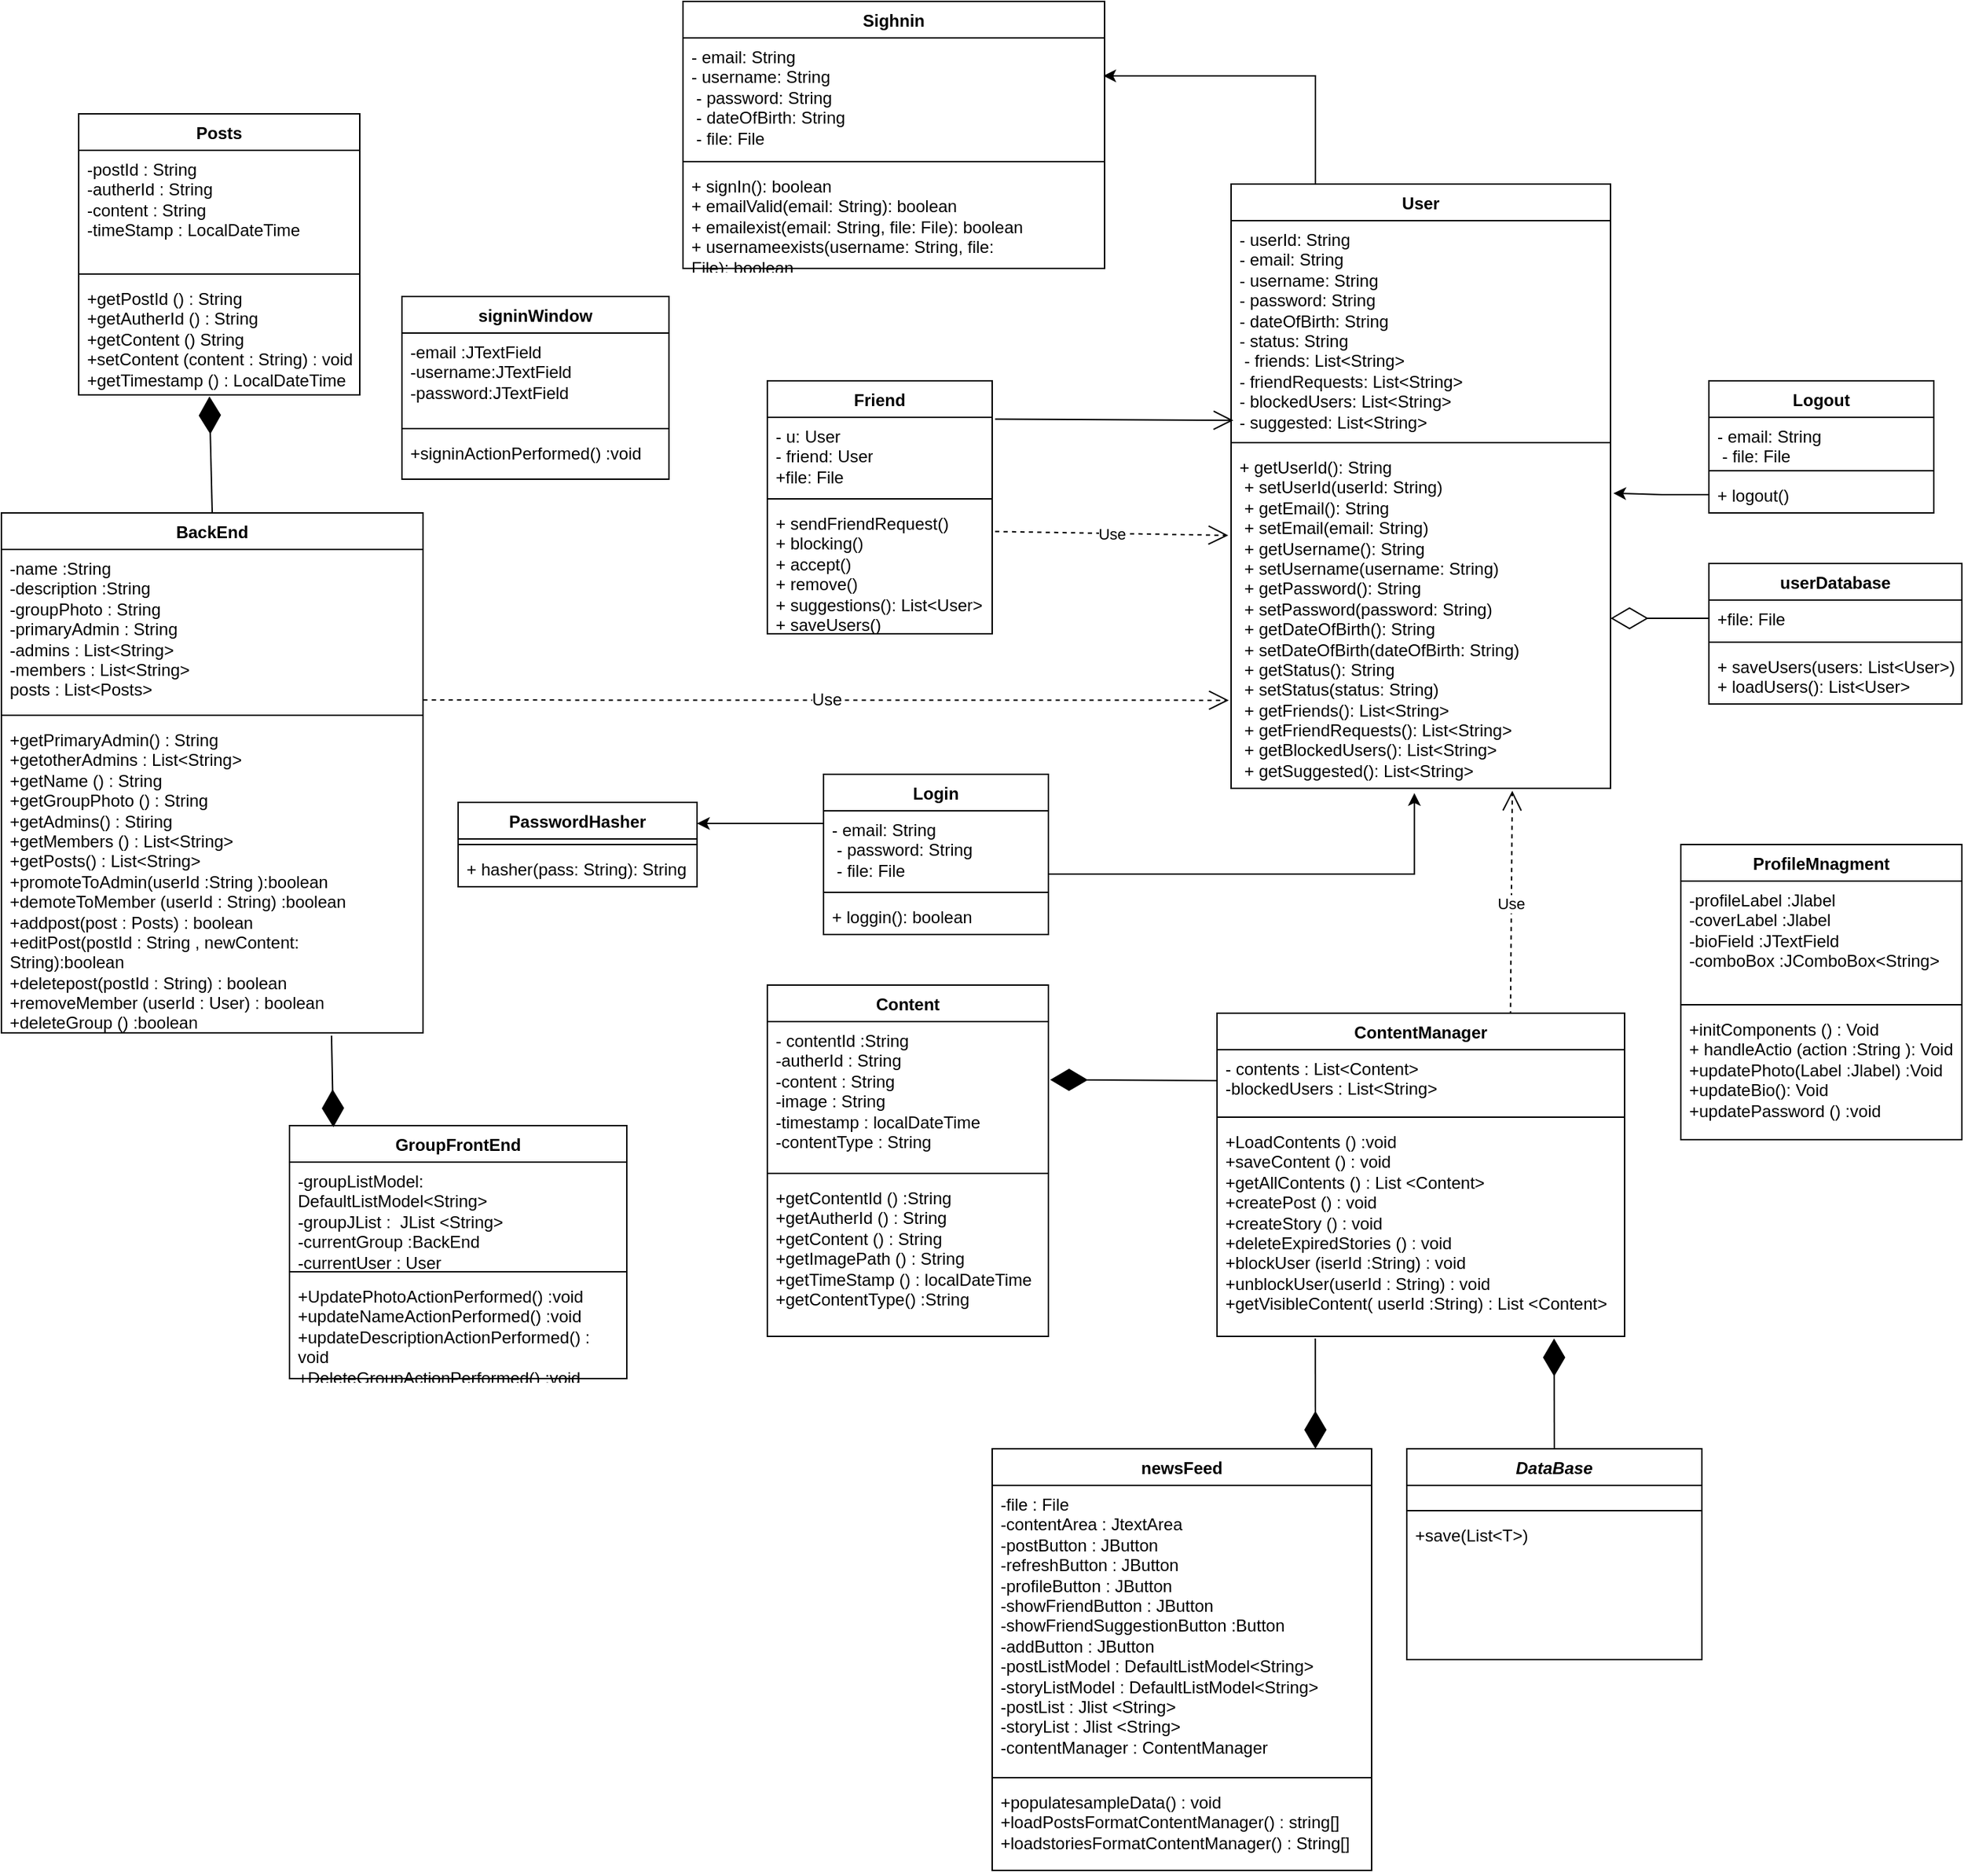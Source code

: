 <mxfile version="25.0.3">
  <diagram name="Page-1" id="OvvJT-6W2Nh3rVr6hf-L">
    <mxGraphModel dx="1554" dy="1821" grid="1" gridSize="10" guides="1" tooltips="1" connect="1" arrows="1" fold="1" page="1" pageScale="1" pageWidth="850" pageHeight="1100" math="0" shadow="0">
      <root>
        <mxCell id="0" />
        <mxCell id="1" parent="0" />
        <mxCell id="UHIjol0wDiYLH9RskCav-1" value="User" style="swimlane;fontStyle=1;align=center;verticalAlign=top;childLayout=stackLayout;horizontal=1;startSize=26;horizontalStack=0;resizeParent=1;resizeParentMax=0;resizeLast=0;collapsible=1;marginBottom=0;whiteSpace=wrap;html=1;" parent="1" vertex="1">
          <mxGeometry x="300" y="-10" width="270" height="430" as="geometry" />
        </mxCell>
        <mxCell id="UHIjol0wDiYLH9RskCav-2" value="&lt;span class=&quot;hljs-operator&quot;&gt;-&lt;/span&gt; &lt;span class=&quot;hljs-variable&quot;&gt;userId&lt;/span&gt;&lt;span class=&quot;hljs-operator&quot;&gt;:&lt;/span&gt; &lt;span class=&quot;hljs-built_in&quot;&gt;String&lt;/span&gt;&lt;br&gt;&lt;span class=&quot;hljs-operator&quot;&gt;-&lt;/span&gt; &lt;span class=&quot;hljs-variable&quot;&gt;email&lt;/span&gt;&lt;span class=&quot;hljs-operator&quot;&gt;:&lt;/span&gt; &lt;span class=&quot;hljs-built_in&quot;&gt;String&lt;/span&gt;&lt;br&gt;&lt;span class=&quot;hljs-operator&quot;&gt;-&lt;/span&gt; &lt;span class=&quot;hljs-variable&quot;&gt;username&lt;/span&gt;&lt;span class=&quot;hljs-operator&quot;&gt;:&lt;/span&gt; &lt;span class=&quot;hljs-built_in&quot;&gt;String&lt;/span&gt;&lt;br&gt;&lt;span class=&quot;hljs-operator&quot;&gt;-&lt;/span&gt; &lt;span class=&quot;hljs-variable&quot;&gt;password&lt;/span&gt;&lt;span class=&quot;hljs-operator&quot;&gt;:&lt;/span&gt; &lt;span class=&quot;hljs-built_in&quot;&gt;String&lt;/span&gt;&lt;br&gt;&lt;span class=&quot;hljs-operator&quot;&gt;-&lt;/span&gt; &lt;span class=&quot;hljs-variable&quot;&gt;dateOfBirth&lt;/span&gt;&lt;span class=&quot;hljs-operator&quot;&gt;:&lt;/span&gt; &lt;span class=&quot;hljs-built_in&quot;&gt;String&lt;/span&gt;&lt;br&gt;&lt;span class=&quot;hljs-operator&quot;&gt;-&lt;/span&gt; &lt;span class=&quot;hljs-variable&quot;&gt;status&lt;/span&gt;&lt;span class=&quot;hljs-operator&quot;&gt;:&lt;/span&gt; &lt;span class=&quot;hljs-built_in&quot;&gt;String&lt;/span&gt;&amp;nbsp;&lt;div&gt;&amp;nbsp;&lt;span class=&quot;hljs-operator&quot;&gt;-&lt;/span&gt; &lt;span class=&quot;hljs-variable&quot;&gt;friends&lt;/span&gt;&lt;span class=&quot;hljs-operator&quot;&gt;:&lt;/span&gt; &lt;span class=&quot;hljs-built_in&quot;&gt;List&lt;/span&gt;&lt;span class=&quot;hljs-operator&quot;&gt;&amp;lt;&lt;/span&gt;&lt;span class=&quot;hljs-built_in&quot;&gt;String&lt;/span&gt;&lt;span class=&quot;hljs-operator&quot;&gt;&amp;gt;&lt;/span&gt;&amp;nbsp;&lt;br&gt;&lt;span class=&quot;hljs-operator&quot;&gt;-&lt;/span&gt; &lt;span class=&quot;hljs-variable&quot;&gt;friendRequests&lt;/span&gt;&lt;span class=&quot;hljs-operator&quot;&gt;:&lt;/span&gt; &lt;span class=&quot;hljs-built_in&quot;&gt;List&lt;/span&gt;&lt;span class=&quot;hljs-operator&quot;&gt;&amp;lt;&lt;/span&gt;&lt;span class=&quot;hljs-built_in&quot;&gt;String&lt;/span&gt;&lt;span class=&quot;hljs-operator&quot;&gt;&amp;gt;&lt;/span&gt;&amp;nbsp;&lt;br&gt;&lt;span class=&quot;hljs-operator&quot;&gt;-&lt;/span&gt; &lt;span class=&quot;hljs-variable&quot;&gt;blockedUsers&lt;/span&gt;&lt;span class=&quot;hljs-operator&quot;&gt;:&lt;/span&gt; &lt;span class=&quot;hljs-built_in&quot;&gt;List&lt;/span&gt;&lt;span class=&quot;hljs-operator&quot;&gt;&amp;lt;&lt;/span&gt;&lt;span class=&quot;hljs-built_in&quot;&gt;String&lt;/span&gt;&lt;span class=&quot;hljs-operator&quot;&gt;&amp;gt;&lt;/span&gt;&amp;nbsp;&lt;br&gt;&lt;span class=&quot;hljs-operator&quot;&gt;-&lt;/span&gt; &lt;span class=&quot;hljs-variable&quot;&gt;suggested&lt;/span&gt;&lt;span class=&quot;hljs-operator&quot;&gt;:&lt;/span&gt; &lt;span class=&quot;hljs-built_in&quot;&gt;List&lt;/span&gt;&lt;span class=&quot;hljs-operator&quot;&gt;&amp;lt;&lt;/span&gt;&lt;span class=&quot;hljs-built_in&quot;&gt;String&lt;/span&gt;&lt;span class=&quot;hljs-operator&quot;&gt;&amp;gt;&lt;/span&gt;&amp;nbsp;&lt;/div&gt;" style="text;strokeColor=none;fillColor=none;align=left;verticalAlign=top;spacingLeft=4;spacingRight=4;overflow=hidden;rotatable=0;points=[[0,0.5],[1,0.5]];portConstraint=eastwest;whiteSpace=wrap;html=1;" parent="UHIjol0wDiYLH9RskCav-1" vertex="1">
          <mxGeometry y="26" width="270" height="154" as="geometry" />
        </mxCell>
        <mxCell id="UHIjol0wDiYLH9RskCav-3" value="" style="line;strokeWidth=1;fillColor=none;align=left;verticalAlign=middle;spacingTop=-1;spacingLeft=3;spacingRight=3;rotatable=0;labelPosition=right;points=[];portConstraint=eastwest;strokeColor=inherit;" parent="UHIjol0wDiYLH9RskCav-1" vertex="1">
          <mxGeometry y="180" width="270" height="8" as="geometry" />
        </mxCell>
        <mxCell id="UHIjol0wDiYLH9RskCav-4" value="&lt;span class=&quot;hljs-operator&quot;&gt;+&lt;/span&gt; &lt;span class=&quot;hljs-variable&quot;&gt;getUserId&lt;/span&gt;&lt;span class=&quot;hljs-punctuation&quot;&gt;(&lt;/span&gt;&lt;span class=&quot;hljs-punctuation&quot;&gt;)&lt;/span&gt;&lt;span class=&quot;hljs-operator&quot;&gt;:&lt;/span&gt; &lt;span class=&quot;hljs-built_in&quot;&gt;String&lt;/span&gt;&amp;nbsp;&lt;div&gt;&amp;nbsp;&lt;span class=&quot;hljs-operator&quot;&gt;+&lt;/span&gt; &lt;span class=&quot;hljs-variable&quot;&gt;setUserId&lt;/span&gt;&lt;span class=&quot;hljs-punctuation&quot;&gt;(&lt;/span&gt;&lt;span class=&quot;hljs-variable&quot;&gt;userId&lt;/span&gt;&lt;span class=&quot;hljs-operator&quot;&gt;:&lt;/span&gt; &lt;span class=&quot;hljs-built_in&quot;&gt;String&lt;/span&gt;&lt;span class=&quot;hljs-punctuation&quot;&gt;)&lt;/span&gt;&amp;nbsp;&lt;br&gt;&amp;nbsp;&lt;span class=&quot;hljs-operator&quot;&gt;+&lt;/span&gt; &lt;span class=&quot;hljs-variable&quot;&gt;getEmail&lt;/span&gt;&lt;span class=&quot;hljs-punctuation&quot;&gt;(&lt;/span&gt;&lt;span class=&quot;hljs-punctuation&quot;&gt;)&lt;/span&gt;&lt;span class=&quot;hljs-operator&quot;&gt;:&lt;/span&gt; &lt;span class=&quot;hljs-built_in&quot;&gt;String&lt;/span&gt;&amp;nbsp;&lt;/div&gt;&lt;div&gt;&amp;nbsp;&lt;span class=&quot;hljs-operator&quot;&gt;+&lt;/span&gt; &lt;span class=&quot;hljs-variable&quot;&gt;setEmail&lt;/span&gt;&lt;span class=&quot;hljs-punctuation&quot;&gt;(&lt;/span&gt;&lt;span class=&quot;hljs-variable&quot;&gt;email&lt;/span&gt;&lt;span class=&quot;hljs-operator&quot;&gt;:&lt;/span&gt; &lt;span class=&quot;hljs-built_in&quot;&gt;String&lt;/span&gt;&lt;span class=&quot;hljs-punctuation&quot;&gt;)&lt;/span&gt;&amp;nbsp;&lt;br&gt;&amp;nbsp;&lt;span class=&quot;hljs-operator&quot;&gt;+&lt;/span&gt; &lt;span class=&quot;hljs-variable&quot;&gt;getUsername&lt;/span&gt;&lt;span class=&quot;hljs-punctuation&quot;&gt;(&lt;/span&gt;&lt;span class=&quot;hljs-punctuation&quot;&gt;)&lt;/span&gt;&lt;span class=&quot;hljs-operator&quot;&gt;:&lt;/span&gt; &lt;span class=&quot;hljs-built_in&quot;&gt;String&lt;/span&gt;&amp;nbsp;&lt;br&gt;&amp;nbsp;&lt;span class=&quot;hljs-operator&quot;&gt;+&lt;/span&gt; &lt;span class=&quot;hljs-variable&quot;&gt;setUsername&lt;/span&gt;&lt;span class=&quot;hljs-punctuation&quot;&gt;(&lt;/span&gt;&lt;span class=&quot;hljs-variable&quot;&gt;username&lt;/span&gt;&lt;span class=&quot;hljs-operator&quot;&gt;:&lt;/span&gt; &lt;span class=&quot;hljs-built_in&quot;&gt;String&lt;/span&gt;&lt;span class=&quot;hljs-punctuation&quot;&gt;)&lt;/span&gt;&amp;nbsp;&lt;br&gt;&amp;nbsp;&lt;span class=&quot;hljs-operator&quot;&gt;+&lt;/span&gt; &lt;span class=&quot;hljs-variable&quot;&gt;getPassword&lt;/span&gt;&lt;span class=&quot;hljs-punctuation&quot;&gt;(&lt;/span&gt;&lt;span class=&quot;hljs-punctuation&quot;&gt;)&lt;/span&gt;&lt;span class=&quot;hljs-operator&quot;&gt;:&lt;/span&gt; &lt;span class=&quot;hljs-built_in&quot;&gt;String&lt;/span&gt;&amp;nbsp;&lt;br&gt;&amp;nbsp;&lt;span class=&quot;hljs-operator&quot;&gt;+&lt;/span&gt; &lt;span class=&quot;hljs-variable&quot;&gt;setPassword&lt;/span&gt;&lt;span class=&quot;hljs-punctuation&quot;&gt;(&lt;/span&gt;&lt;span class=&quot;hljs-variable&quot;&gt;password&lt;/span&gt;&lt;span class=&quot;hljs-operator&quot;&gt;:&lt;/span&gt; &lt;span class=&quot;hljs-built_in&quot;&gt;String&lt;/span&gt;&lt;span class=&quot;hljs-punctuation&quot;&gt;)&lt;/span&gt;&amp;nbsp;&lt;br&gt;&amp;nbsp;&lt;span class=&quot;hljs-operator&quot;&gt;+&lt;/span&gt; &lt;span class=&quot;hljs-variable&quot;&gt;getDateOfBirth&lt;/span&gt;&lt;span class=&quot;hljs-punctuation&quot;&gt;(&lt;/span&gt;&lt;span class=&quot;hljs-punctuation&quot;&gt;)&lt;/span&gt;&lt;span class=&quot;hljs-operator&quot;&gt;:&lt;/span&gt; &lt;span class=&quot;hljs-built_in&quot;&gt;String&lt;/span&gt;&amp;nbsp;&lt;/div&gt;&lt;div&gt;&amp;nbsp;&lt;span class=&quot;hljs-operator&quot;&gt;+&lt;/span&gt; &lt;span class=&quot;hljs-variable&quot;&gt;setDateOfBirth&lt;/span&gt;&lt;span class=&quot;hljs-punctuation&quot;&gt;(&lt;/span&gt;&lt;span class=&quot;hljs-variable&quot;&gt;dateOfBirth&lt;/span&gt;&lt;span class=&quot;hljs-operator&quot;&gt;:&lt;/span&gt; &lt;span class=&quot;hljs-built_in&quot;&gt;String&lt;/span&gt;&lt;span class=&quot;hljs-punctuation&quot;&gt;)&lt;/span&gt;&amp;nbsp;&lt;br&gt;&amp;nbsp;&lt;span class=&quot;hljs-operator&quot;&gt;+&lt;/span&gt; &lt;span class=&quot;hljs-variable&quot;&gt;getStatus&lt;/span&gt;&lt;span class=&quot;hljs-punctuation&quot;&gt;(&lt;/span&gt;&lt;span class=&quot;hljs-punctuation&quot;&gt;)&lt;/span&gt;&lt;span class=&quot;hljs-operator&quot;&gt;:&lt;/span&gt; &lt;span class=&quot;hljs-built_in&quot;&gt;String&lt;/span&gt;&amp;nbsp;&lt;br&gt;&amp;nbsp;&lt;span class=&quot;hljs-operator&quot;&gt;+&lt;/span&gt; &lt;span class=&quot;hljs-variable&quot;&gt;setStatus&lt;/span&gt;&lt;span class=&quot;hljs-punctuation&quot;&gt;(&lt;/span&gt;&lt;span class=&quot;hljs-variable&quot;&gt;status&lt;/span&gt;&lt;span class=&quot;hljs-operator&quot;&gt;:&lt;/span&gt; &lt;span class=&quot;hljs-built_in&quot;&gt;String&lt;/span&gt;&lt;span class=&quot;hljs-punctuation&quot;&gt;)&lt;/span&gt;&amp;nbsp;&lt;br&gt;&amp;nbsp;&lt;span class=&quot;hljs-operator&quot;&gt;+&lt;/span&gt; &lt;span class=&quot;hljs-variable&quot;&gt;getFriends&lt;/span&gt;&lt;span class=&quot;hljs-punctuation&quot;&gt;(&lt;/span&gt;&lt;span class=&quot;hljs-punctuation&quot;&gt;)&lt;/span&gt;&lt;span class=&quot;hljs-operator&quot;&gt;:&lt;/span&gt; &lt;span class=&quot;hljs-built_in&quot;&gt;List&lt;/span&gt;&lt;span class=&quot;hljs-operator&quot;&gt;&amp;lt;&lt;/span&gt;&lt;span class=&quot;hljs-built_in&quot;&gt;String&lt;/span&gt;&lt;span class=&quot;hljs-operator&quot;&gt;&amp;gt;&lt;/span&gt;&amp;nbsp;&lt;br&gt;&amp;nbsp;&lt;span class=&quot;hljs-operator&quot;&gt;+&lt;/span&gt; &lt;span class=&quot;hljs-variable&quot;&gt;getFriendRequests&lt;/span&gt;&lt;span class=&quot;hljs-punctuation&quot;&gt;(&lt;/span&gt;&lt;span class=&quot;hljs-punctuation&quot;&gt;)&lt;/span&gt;&lt;span class=&quot;hljs-operator&quot;&gt;:&lt;/span&gt; &lt;span class=&quot;hljs-built_in&quot;&gt;List&lt;/span&gt;&lt;span class=&quot;hljs-operator&quot;&gt;&amp;lt;&lt;/span&gt;&lt;span class=&quot;hljs-built_in&quot;&gt;String&lt;/span&gt;&lt;span class=&quot;hljs-operator&quot;&gt;&amp;gt;&lt;/span&gt;&amp;nbsp;&lt;br&gt;&amp;nbsp;&lt;span class=&quot;hljs-operator&quot;&gt;+&lt;/span&gt; &lt;span class=&quot;hljs-variable&quot;&gt;getBlockedUsers&lt;/span&gt;&lt;span class=&quot;hljs-punctuation&quot;&gt;(&lt;/span&gt;&lt;span class=&quot;hljs-punctuation&quot;&gt;)&lt;/span&gt;&lt;span class=&quot;hljs-operator&quot;&gt;:&lt;/span&gt; &lt;span class=&quot;hljs-built_in&quot;&gt;List&lt;/span&gt;&lt;span class=&quot;hljs-operator&quot;&gt;&amp;lt;&lt;/span&gt;&lt;span class=&quot;hljs-built_in&quot;&gt;String&lt;/span&gt;&lt;span class=&quot;hljs-operator&quot;&gt;&amp;gt;&lt;/span&gt;&amp;nbsp;&lt;br&gt;&amp;nbsp;&lt;span class=&quot;hljs-operator&quot;&gt;+&lt;/span&gt; &lt;span class=&quot;hljs-variable&quot;&gt;getSuggested&lt;/span&gt;&lt;span class=&quot;hljs-punctuation&quot;&gt;(&lt;/span&gt;&lt;span class=&quot;hljs-punctuation&quot;&gt;)&lt;/span&gt;&lt;span class=&quot;hljs-operator&quot;&gt;:&lt;/span&gt; &lt;span class=&quot;hljs-built_in&quot;&gt;List&lt;/span&gt;&lt;span class=&quot;hljs-operator&quot;&gt;&amp;lt;&lt;/span&gt;&lt;span class=&quot;hljs-built_in&quot;&gt;String&lt;/span&gt;&lt;span class=&quot;hljs-operator&quot;&gt;&amp;gt;&lt;/span&gt;&lt;/div&gt;" style="text;strokeColor=none;fillColor=none;align=left;verticalAlign=top;spacingLeft=4;spacingRight=4;overflow=hidden;rotatable=0;points=[[0,0.5],[1,0.5]];portConstraint=eastwest;whiteSpace=wrap;html=1;" parent="UHIjol0wDiYLH9RskCav-1" vertex="1">
          <mxGeometry y="188" width="270" height="242" as="geometry" />
        </mxCell>
        <mxCell id="UHIjol0wDiYLH9RskCav-6" value="Friend" style="swimlane;fontStyle=1;align=center;verticalAlign=top;childLayout=stackLayout;horizontal=1;startSize=26;horizontalStack=0;resizeParent=1;resizeParentMax=0;resizeLast=0;collapsible=1;marginBottom=0;whiteSpace=wrap;html=1;" parent="1" vertex="1">
          <mxGeometry x="-30" y="130" width="160" height="180" as="geometry" />
        </mxCell>
        <mxCell id="UHIjol0wDiYLH9RskCav-7" value="&lt;div&gt;&lt;span class=&quot;hljs-operator&quot;&gt;-&lt;/span&gt; &lt;span class=&quot;hljs-variable&quot;&gt;u&lt;/span&gt;&lt;span class=&quot;hljs-operator&quot;&gt;:&lt;/span&gt; &lt;span class=&quot;hljs-variable&quot;&gt;User&lt;/span&gt;&lt;/div&gt;&lt;div&gt;&lt;span class=&quot;hljs-variable&quot;&gt;&lt;span class=&quot;hljs-operator&quot;&gt;-&lt;/span&gt; &lt;span class=&quot;hljs-variable&quot;&gt;friend&lt;/span&gt;&lt;span class=&quot;hljs-operator&quot;&gt;:&lt;/span&gt; &lt;span class=&quot;hljs-variable&quot;&gt;User&lt;/span&gt;&lt;/span&gt;&lt;/div&gt;+file: File" style="text;strokeColor=none;fillColor=none;align=left;verticalAlign=top;spacingLeft=4;spacingRight=4;overflow=hidden;rotatable=0;points=[[0,0.5],[1,0.5]];portConstraint=eastwest;whiteSpace=wrap;html=1;" parent="UHIjol0wDiYLH9RskCav-6" vertex="1">
          <mxGeometry y="26" width="160" height="54" as="geometry" />
        </mxCell>
        <mxCell id="UHIjol0wDiYLH9RskCav-8" value="" style="line;strokeWidth=1;fillColor=none;align=left;verticalAlign=middle;spacingTop=-1;spacingLeft=3;spacingRight=3;rotatable=0;labelPosition=right;points=[];portConstraint=eastwest;strokeColor=inherit;" parent="UHIjol0wDiYLH9RskCav-6" vertex="1">
          <mxGeometry y="80" width="160" height="8" as="geometry" />
        </mxCell>
        <mxCell id="UHIjol0wDiYLH9RskCav-9" value="&lt;span class=&quot;hljs-operator&quot;&gt;+&lt;/span&gt; &lt;span class=&quot;hljs-variable&quot;&gt;sendFriendRequest&lt;/span&gt;&lt;span class=&quot;hljs-punctuation&quot;&gt;(&lt;/span&gt;&lt;span class=&quot;hljs-punctuation&quot;&gt;)&lt;/span&gt;&lt;div&gt;&lt;span class=&quot;hljs-punctuation&quot;&gt;&lt;span class=&quot;hljs-operator&quot;&gt;+&lt;/span&gt; &lt;span class=&quot;hljs-variable&quot;&gt;blocking&lt;/span&gt;&lt;span class=&quot;hljs-punctuation&quot;&gt;(&lt;/span&gt;&lt;span class=&quot;hljs-punctuation&quot;&gt;)&lt;/span&gt;&lt;/span&gt;&lt;/div&gt;&lt;div&gt;&lt;span class=&quot;hljs-punctuation&quot;&gt;&lt;span class=&quot;hljs-operator&quot;&gt;+&lt;/span&gt; &lt;span class=&quot;hljs-variable&quot;&gt;accept&lt;/span&gt;&lt;span class=&quot;hljs-punctuation&quot;&gt;(&lt;/span&gt;&lt;span class=&quot;hljs-punctuation&quot;&gt;)&lt;/span&gt;&amp;nbsp;&lt;/span&gt;&lt;/div&gt;&lt;div&gt;&lt;span class=&quot;hljs-punctuation&quot;&gt;&lt;span class=&quot;hljs-operator&quot;&gt;+&lt;/span&gt; &lt;span class=&quot;hljs-variable&quot;&gt;remove&lt;/span&gt;&lt;span class=&quot;hljs-punctuation&quot;&gt;(&lt;/span&gt;&lt;span class=&quot;hljs-punctuation&quot;&gt;)&lt;/span&gt;&amp;nbsp;&lt;/span&gt;&lt;/div&gt;&lt;div&gt;&lt;span class=&quot;hljs-punctuation&quot;&gt;&lt;span class=&quot;hljs-operator&quot;&gt;+&lt;/span&gt; &lt;span class=&quot;hljs-variable&quot;&gt;suggestions&lt;/span&gt;&lt;span class=&quot;hljs-punctuation&quot;&gt;(&lt;/span&gt;&lt;span class=&quot;hljs-punctuation&quot;&gt;)&lt;/span&gt;&lt;span class=&quot;hljs-operator&quot;&gt;:&lt;/span&gt; &lt;span class=&quot;hljs-built_in&quot;&gt;List&lt;/span&gt;&lt;span class=&quot;hljs-operator&quot;&gt;&amp;lt;&lt;/span&gt;&lt;span class=&quot;hljs-variable&quot;&gt;User&lt;/span&gt;&lt;span class=&quot;hljs-operator&quot;&gt;&amp;gt;&lt;/span&gt; &lt;span class=&quot;hljs-operator&quot;&gt;+&lt;/span&gt; &lt;span class=&quot;hljs-variable&quot;&gt;saveUsers&lt;/span&gt;&lt;span class=&quot;hljs-punctuation&quot;&gt;(&lt;/span&gt;&lt;span class=&quot;hljs-punctuation&quot;&gt;)&lt;/span&gt;&amp;nbsp;&lt;/span&gt;&lt;/div&gt;" style="text;strokeColor=none;fillColor=none;align=left;verticalAlign=top;spacingLeft=4;spacingRight=4;overflow=hidden;rotatable=0;points=[[0,0.5],[1,0.5]];portConstraint=eastwest;whiteSpace=wrap;html=1;" parent="UHIjol0wDiYLH9RskCav-6" vertex="1">
          <mxGeometry y="88" width="160" height="92" as="geometry" />
        </mxCell>
        <mxCell id="UHIjol0wDiYLH9RskCav-14" value="&lt;span class=&quot;hljs-variable&quot;&gt;Sighnin&lt;/span&gt;" style="swimlane;fontStyle=1;align=center;verticalAlign=top;childLayout=stackLayout;horizontal=1;startSize=26;horizontalStack=0;resizeParent=1;resizeParentMax=0;resizeLast=0;collapsible=1;marginBottom=0;whiteSpace=wrap;html=1;" parent="1" vertex="1">
          <mxGeometry x="-90" y="-140" width="300" height="190" as="geometry" />
        </mxCell>
        <mxCell id="UHIjol0wDiYLH9RskCav-15" value="&lt;span class=&quot;hljs-operator&quot;&gt;-&lt;/span&gt; &lt;span class=&quot;hljs-variable&quot;&gt;email&lt;/span&gt;&lt;span class=&quot;hljs-operator&quot;&gt;:&lt;/span&gt; &lt;span class=&quot;hljs-built_in&quot;&gt;String&lt;/span&gt;&lt;br&gt;&lt;span class=&quot;hljs-operator&quot;&gt;-&lt;/span&gt; &lt;span class=&quot;hljs-variable&quot;&gt;username&lt;/span&gt;&lt;span class=&quot;hljs-operator&quot;&gt;:&lt;/span&gt; &lt;span class=&quot;hljs-built_in&quot;&gt;String&lt;/span&gt;&lt;br&gt;&amp;nbsp;&lt;span class=&quot;hljs-operator&quot;&gt;-&lt;/span&gt; &lt;span class=&quot;hljs-variable&quot;&gt;password&lt;/span&gt;&lt;span class=&quot;hljs-operator&quot;&gt;:&lt;/span&gt; &lt;span class=&quot;hljs-built_in&quot;&gt;String&lt;/span&gt;&amp;nbsp;&lt;br&gt;&amp;nbsp;&lt;span class=&quot;hljs-operator&quot;&gt;-&lt;/span&gt; &lt;span class=&quot;hljs-variable&quot;&gt;dateOfBirth&lt;/span&gt;&lt;span class=&quot;hljs-operator&quot;&gt;:&lt;/span&gt; &lt;span class=&quot;hljs-built_in&quot;&gt;String&lt;/span&gt;&amp;nbsp;&lt;br&gt;&amp;nbsp;&lt;span class=&quot;hljs-operator&quot;&gt;-&lt;/span&gt; &lt;span class=&quot;hljs-variable&quot;&gt;file&lt;/span&gt;&lt;span class=&quot;hljs-operator&quot;&gt;:&lt;/span&gt; &lt;span class=&quot;hljs-built_in&quot;&gt;File&lt;/span&gt;" style="text;strokeColor=none;fillColor=none;align=left;verticalAlign=top;spacingLeft=4;spacingRight=4;overflow=hidden;rotatable=0;points=[[0,0.5],[1,0.5]];portConstraint=eastwest;whiteSpace=wrap;html=1;" parent="UHIjol0wDiYLH9RskCav-14" vertex="1">
          <mxGeometry y="26" width="300" height="84" as="geometry" />
        </mxCell>
        <mxCell id="UHIjol0wDiYLH9RskCav-16" value="" style="line;strokeWidth=1;fillColor=none;align=left;verticalAlign=middle;spacingTop=-1;spacingLeft=3;spacingRight=3;rotatable=0;labelPosition=right;points=[];portConstraint=eastwest;strokeColor=inherit;" parent="UHIjol0wDiYLH9RskCav-14" vertex="1">
          <mxGeometry y="110" width="300" height="8" as="geometry" />
        </mxCell>
        <mxCell id="UHIjol0wDiYLH9RskCav-17" value="&lt;span class=&quot;hljs-operator&quot;&gt;+&lt;/span&gt; &lt;span class=&quot;hljs-variable&quot;&gt;signIn&lt;/span&gt;&lt;span class=&quot;hljs-punctuation&quot;&gt;(&lt;/span&gt;&lt;span class=&quot;hljs-punctuation&quot;&gt;)&lt;/span&gt;&lt;span class=&quot;hljs-operator&quot;&gt;:&lt;/span&gt; &lt;span class=&quot;hljs-variable&quot;&gt;boolean&lt;/span&gt;&lt;div&gt;&lt;span style=&quot;background-color: initial;&quot; class=&quot;hljs-operator&quot;&gt;+&lt;/span&gt;&lt;span style=&quot;background-color: initial;&quot;&gt; &lt;/span&gt;&lt;span style=&quot;background-color: initial;&quot; class=&quot;hljs-variable&quot;&gt;emailValid&lt;/span&gt;&lt;span style=&quot;background-color: initial;&quot; class=&quot;hljs-punctuation&quot;&gt;(&lt;/span&gt;&lt;span style=&quot;background-color: initial;&quot; class=&quot;hljs-variable&quot;&gt;email&lt;/span&gt;&lt;span style=&quot;background-color: initial;&quot; class=&quot;hljs-operator&quot;&gt;:&lt;/span&gt;&lt;span style=&quot;background-color: initial;&quot;&gt; &lt;/span&gt;&lt;span style=&quot;background-color: initial;&quot; class=&quot;hljs-built_in&quot;&gt;String&lt;/span&gt;&lt;span style=&quot;background-color: initial;&quot; class=&quot;hljs-punctuation&quot;&gt;)&lt;/span&gt;&lt;span style=&quot;background-color: initial;&quot; class=&quot;hljs-operator&quot;&gt;:&lt;/span&gt;&lt;span style=&quot;background-color: initial;&quot;&gt;&amp;nbsp;&lt;/span&gt;&lt;span style=&quot;background-color: initial;&quot; class=&quot;hljs-variable&quot;&gt;boolean&lt;/span&gt;&lt;span style=&quot;background-color: initial;&quot;&gt;&amp;nbsp;&lt;/span&gt;&lt;span style=&quot;background-color: initial;&quot;&gt;&amp;nbsp;&lt;/span&gt;&lt;/div&gt;&lt;div&gt;&lt;span style=&quot;background-color: initial;&quot; class=&quot;hljs-operator&quot;&gt;+&lt;/span&gt;&lt;span style=&quot;background-color: initial;&quot;&gt; &lt;/span&gt;&lt;span style=&quot;background-color: initial;&quot; class=&quot;hljs-variable&quot;&gt;emailexist&lt;/span&gt;&lt;span style=&quot;background-color: initial;&quot; class=&quot;hljs-punctuation&quot;&gt;(&lt;/span&gt;&lt;span style=&quot;background-color: initial;&quot; class=&quot;hljs-variable&quot;&gt;email&lt;/span&gt;&lt;span style=&quot;background-color: initial;&quot; class=&quot;hljs-operator&quot;&gt;:&lt;/span&gt;&lt;span style=&quot;background-color: initial;&quot;&gt; &lt;/span&gt;&lt;span style=&quot;background-color: initial;&quot; class=&quot;hljs-built_in&quot;&gt;String&lt;/span&gt;&lt;span style=&quot;background-color: initial;&quot; class=&quot;hljs-operator&quot;&gt;,&lt;/span&gt;&lt;span style=&quot;background-color: initial;&quot;&gt; &lt;/span&gt;&lt;span style=&quot;background-color: initial;&quot; class=&quot;hljs-variable&quot;&gt;file&lt;/span&gt;&lt;span style=&quot;background-color: initial;&quot; class=&quot;hljs-operator&quot;&gt;:&lt;/span&gt;&lt;span style=&quot;background-color: initial;&quot;&gt; &lt;/span&gt;&lt;span style=&quot;background-color: initial;&quot; class=&quot;hljs-built_in&quot;&gt;File&lt;/span&gt;&lt;span style=&quot;background-color: initial;&quot; class=&quot;hljs-punctuation&quot;&gt;)&lt;/span&gt;&lt;span style=&quot;background-color: initial;&quot; class=&quot;hljs-operator&quot;&gt;:&lt;/span&gt;&lt;span style=&quot;background-color: initial;&quot;&gt; &lt;/span&gt;&lt;span style=&quot;background-color: initial;&quot; class=&quot;hljs-variable&quot;&gt;boolean&lt;/span&gt;&lt;span style=&quot;background-color: initial;&quot;&gt;&amp;nbsp;&lt;/span&gt;&lt;/div&gt;&lt;div&gt;&lt;span style=&quot;background-color: initial;&quot; class=&quot;hljs-operator&quot;&gt;+&lt;/span&gt;&lt;span style=&quot;background-color: initial;&quot;&gt; &lt;/span&gt;&lt;span style=&quot;background-color: initial;&quot; class=&quot;hljs-variable&quot;&gt;usernameexists&lt;/span&gt;&lt;span style=&quot;background-color: initial;&quot; class=&quot;hljs-punctuation&quot;&gt;(&lt;/span&gt;&lt;span style=&quot;background-color: initial;&quot; class=&quot;hljs-variable&quot;&gt;username&lt;/span&gt;&lt;span style=&quot;background-color: initial;&quot; class=&quot;hljs-operator&quot;&gt;:&lt;/span&gt;&lt;span style=&quot;background-color: initial;&quot;&gt; &lt;/span&gt;&lt;span style=&quot;background-color: initial;&quot; class=&quot;hljs-built_in&quot;&gt;String&lt;/span&gt;&lt;span style=&quot;background-color: initial;&quot; class=&quot;hljs-operator&quot;&gt;,&lt;/span&gt;&lt;span style=&quot;background-color: initial;&quot;&gt; &lt;/span&gt;&lt;span style=&quot;background-color: initial;&quot; class=&quot;hljs-variable&quot;&gt;file&lt;/span&gt;&lt;span style=&quot;background-color: initial;&quot; class=&quot;hljs-operator&quot;&gt;:&lt;/span&gt;&lt;span style=&quot;background-color: initial;&quot;&gt; &lt;/span&gt;&lt;span style=&quot;background-color: initial;&quot; class=&quot;hljs-built_in&quot;&gt;File&lt;/span&gt;&lt;span style=&quot;background-color: initial;&quot; class=&quot;hljs-punctuation&quot;&gt;)&lt;/span&gt;&lt;span style=&quot;background-color: initial;&quot; class=&quot;hljs-operator&quot;&gt;:&amp;nbsp;&lt;/span&gt;&lt;span style=&quot;background-color: initial;&quot; class=&quot;hljs-variable&quot;&gt;boolean&lt;/span&gt;&lt;/div&gt;" style="text;strokeColor=none;fillColor=none;align=left;verticalAlign=top;spacingLeft=4;spacingRight=4;overflow=hidden;rotatable=0;points=[[0,0.5],[1,0.5]];portConstraint=eastwest;whiteSpace=wrap;html=1;" parent="UHIjol0wDiYLH9RskCav-14" vertex="1">
          <mxGeometry y="118" width="300" height="72" as="geometry" />
        </mxCell>
        <mxCell id="UHIjol0wDiYLH9RskCav-18" value="userDatabase" style="swimlane;fontStyle=1;align=center;verticalAlign=top;childLayout=stackLayout;horizontal=1;startSize=26;horizontalStack=0;resizeParent=1;resizeParentMax=0;resizeLast=0;collapsible=1;marginBottom=0;whiteSpace=wrap;html=1;" parent="1" vertex="1">
          <mxGeometry x="640" y="260" width="180" height="100" as="geometry" />
        </mxCell>
        <mxCell id="UHIjol0wDiYLH9RskCav-19" value="+file: File" style="text;strokeColor=none;fillColor=none;align=left;verticalAlign=top;spacingLeft=4;spacingRight=4;overflow=hidden;rotatable=0;points=[[0,0.5],[1,0.5]];portConstraint=eastwest;whiteSpace=wrap;html=1;" parent="UHIjol0wDiYLH9RskCav-18" vertex="1">
          <mxGeometry y="26" width="180" height="26" as="geometry" />
        </mxCell>
        <mxCell id="UHIjol0wDiYLH9RskCav-20" value="" style="line;strokeWidth=1;fillColor=none;align=left;verticalAlign=middle;spacingTop=-1;spacingLeft=3;spacingRight=3;rotatable=0;labelPosition=right;points=[];portConstraint=eastwest;strokeColor=inherit;" parent="UHIjol0wDiYLH9RskCav-18" vertex="1">
          <mxGeometry y="52" width="180" height="8" as="geometry" />
        </mxCell>
        <mxCell id="UHIjol0wDiYLH9RskCav-21" value="&lt;span class=&quot;hljs-operator&quot;&gt;+&lt;/span&gt; &lt;span class=&quot;hljs-variable&quot;&gt;saveUsers&lt;/span&gt;&lt;span class=&quot;hljs-punctuation&quot;&gt;(&lt;/span&gt;&lt;span class=&quot;hljs-variable&quot;&gt;users&lt;/span&gt;&lt;span class=&quot;hljs-operator&quot;&gt;:&lt;/span&gt; &lt;span class=&quot;hljs-built_in&quot;&gt;List&lt;/span&gt;&lt;span class=&quot;hljs-operator&quot;&gt;&amp;lt;&lt;/span&gt;&lt;span class=&quot;hljs-variable&quot;&gt;User&lt;/span&gt;&lt;span class=&quot;hljs-operator&quot;&gt;&amp;gt;&lt;/span&gt;&lt;span class=&quot;hljs-punctuation&quot;&gt;)&lt;/span&gt;&lt;div&gt;&lt;span class=&quot;hljs-punctuation&quot;&gt;&lt;span class=&quot;hljs-operator&quot;&gt;+&lt;/span&gt; &lt;span class=&quot;hljs-variable&quot;&gt;loadUsers&lt;/span&gt;&lt;span class=&quot;hljs-punctuation&quot;&gt;(&lt;/span&gt;&lt;span class=&quot;hljs-punctuation&quot;&gt;)&lt;/span&gt;&lt;span class=&quot;hljs-operator&quot;&gt;:&lt;/span&gt; &lt;span class=&quot;hljs-built_in&quot;&gt;List&lt;/span&gt;&lt;span class=&quot;hljs-operator&quot;&gt;&amp;lt;&lt;/span&gt;&lt;span class=&quot;hljs-variable&quot;&gt;User&lt;/span&gt;&lt;span class=&quot;hljs-operator&quot;&gt;&amp;gt;&lt;/span&gt;&lt;/span&gt;&lt;/div&gt;" style="text;strokeColor=none;fillColor=none;align=left;verticalAlign=top;spacingLeft=4;spacingRight=4;overflow=hidden;rotatable=0;points=[[0,0.5],[1,0.5]];portConstraint=eastwest;whiteSpace=wrap;html=1;" parent="UHIjol0wDiYLH9RskCav-18" vertex="1">
          <mxGeometry y="60" width="180" height="40" as="geometry" />
        </mxCell>
        <mxCell id="UHIjol0wDiYLH9RskCav-31" value="&lt;span class=&quot;hljs-variable&quot;&gt;Login&lt;/span&gt;" style="swimlane;fontStyle=1;align=center;verticalAlign=top;childLayout=stackLayout;horizontal=1;startSize=26;horizontalStack=0;resizeParent=1;resizeParentMax=0;resizeLast=0;collapsible=1;marginBottom=0;whiteSpace=wrap;html=1;" parent="1" vertex="1">
          <mxGeometry x="10" y="410" width="160" height="114" as="geometry" />
        </mxCell>
        <mxCell id="UHIjol0wDiYLH9RskCav-32" value="&lt;span class=&quot;hljs-operator&quot;&gt;-&lt;/span&gt; &lt;span class=&quot;hljs-variable&quot;&gt;email&lt;/span&gt;&lt;span class=&quot;hljs-operator&quot;&gt;:&lt;/span&gt; &lt;span class=&quot;hljs-built_in&quot;&gt;String&lt;/span&gt;&amp;nbsp;&lt;br&gt;&amp;nbsp;&lt;span class=&quot;hljs-operator&quot;&gt;-&lt;/span&gt; &lt;span class=&quot;hljs-variable&quot;&gt;password&lt;/span&gt;&lt;span class=&quot;hljs-operator&quot;&gt;:&lt;/span&gt; &lt;span class=&quot;hljs-built_in&quot;&gt;String&lt;/span&gt;&amp;nbsp;&lt;br&gt;&amp;nbsp;&lt;span class=&quot;hljs-operator&quot;&gt;-&lt;/span&gt; &lt;span class=&quot;hljs-variable&quot;&gt;file&lt;/span&gt;&lt;span class=&quot;hljs-operator&quot;&gt;:&lt;/span&gt; &lt;span class=&quot;hljs-built_in&quot;&gt;File&lt;/span&gt;" style="text;strokeColor=none;fillColor=none;align=left;verticalAlign=top;spacingLeft=4;spacingRight=4;overflow=hidden;rotatable=0;points=[[0,0.5],[1,0.5]];portConstraint=eastwest;whiteSpace=wrap;html=1;" parent="UHIjol0wDiYLH9RskCav-31" vertex="1">
          <mxGeometry y="26" width="160" height="54" as="geometry" />
        </mxCell>
        <mxCell id="UHIjol0wDiYLH9RskCav-33" value="" style="line;strokeWidth=1;fillColor=none;align=left;verticalAlign=middle;spacingTop=-1;spacingLeft=3;spacingRight=3;rotatable=0;labelPosition=right;points=[];portConstraint=eastwest;strokeColor=inherit;" parent="UHIjol0wDiYLH9RskCav-31" vertex="1">
          <mxGeometry y="80" width="160" height="8" as="geometry" />
        </mxCell>
        <mxCell id="UHIjol0wDiYLH9RskCav-34" value="&lt;span class=&quot;hljs-operator&quot;&gt;+&lt;/span&gt; &lt;span class=&quot;hljs-variable&quot;&gt;loggin&lt;/span&gt;&lt;span class=&quot;hljs-punctuation&quot;&gt;(&lt;/span&gt;&lt;span class=&quot;hljs-punctuation&quot;&gt;)&lt;/span&gt;&lt;span class=&quot;hljs-operator&quot;&gt;:&lt;/span&gt; &lt;span class=&quot;hljs-variable&quot;&gt;boolean&lt;/span&gt;" style="text;strokeColor=none;fillColor=none;align=left;verticalAlign=top;spacingLeft=4;spacingRight=4;overflow=hidden;rotatable=0;points=[[0,0.5],[1,0.5]];portConstraint=eastwest;whiteSpace=wrap;html=1;" parent="UHIjol0wDiYLH9RskCav-31" vertex="1">
          <mxGeometry y="88" width="160" height="26" as="geometry" />
        </mxCell>
        <mxCell id="UHIjol0wDiYLH9RskCav-35" value="&lt;span class=&quot;hljs-variable&quot;&gt;PasswordHasher&lt;/span&gt;" style="swimlane;fontStyle=1;align=center;verticalAlign=top;childLayout=stackLayout;horizontal=1;startSize=26;horizontalStack=0;resizeParent=1;resizeParentMax=0;resizeLast=0;collapsible=1;marginBottom=0;whiteSpace=wrap;html=1;" parent="1" vertex="1">
          <mxGeometry x="-250" y="430" width="170" height="60" as="geometry" />
        </mxCell>
        <mxCell id="UHIjol0wDiYLH9RskCav-37" value="" style="line;strokeWidth=1;fillColor=none;align=left;verticalAlign=middle;spacingTop=-1;spacingLeft=3;spacingRight=3;rotatable=0;labelPosition=right;points=[];portConstraint=eastwest;strokeColor=inherit;" parent="UHIjol0wDiYLH9RskCav-35" vertex="1">
          <mxGeometry y="26" width="170" height="8" as="geometry" />
        </mxCell>
        <mxCell id="UHIjol0wDiYLH9RskCav-38" value="&lt;span class=&quot;hljs-operator&quot;&gt;+&lt;/span&gt; &lt;span class=&quot;hljs-variable&quot;&gt;hasher&lt;/span&gt;&lt;span class=&quot;hljs-punctuation&quot;&gt;(&lt;/span&gt;&lt;span class=&quot;hljs-variable&quot;&gt;pass&lt;/span&gt;&lt;span class=&quot;hljs-operator&quot;&gt;:&lt;/span&gt; &lt;span class=&quot;hljs-built_in&quot;&gt;String&lt;/span&gt;&lt;span class=&quot;hljs-punctuation&quot;&gt;)&lt;/span&gt;&lt;span class=&quot;hljs-operator&quot;&gt;:&lt;/span&gt; &lt;span class=&quot;hljs-built_in&quot;&gt;String&lt;/span&gt;" style="text;strokeColor=none;fillColor=none;align=left;verticalAlign=top;spacingLeft=4;spacingRight=4;overflow=hidden;rotatable=0;points=[[0,0.5],[1,0.5]];portConstraint=eastwest;whiteSpace=wrap;html=1;" parent="UHIjol0wDiYLH9RskCav-35" vertex="1">
          <mxGeometry y="34" width="170" height="26" as="geometry" />
        </mxCell>
        <mxCell id="UHIjol0wDiYLH9RskCav-39" value="&lt;span class=&quot;hljs-variable&quot;&gt;Logout&lt;/span&gt;" style="swimlane;fontStyle=1;align=center;verticalAlign=top;childLayout=stackLayout;horizontal=1;startSize=26;horizontalStack=0;resizeParent=1;resizeParentMax=0;resizeLast=0;collapsible=1;marginBottom=0;whiteSpace=wrap;html=1;" parent="1" vertex="1">
          <mxGeometry x="640" y="130" width="160" height="94" as="geometry" />
        </mxCell>
        <mxCell id="UHIjol0wDiYLH9RskCav-40" value="&lt;span class=&quot;hljs-operator&quot;&gt;-&lt;/span&gt;&amp;nbsp;&lt;span class=&quot;hljs-variable&quot;&gt;email&lt;/span&gt;&lt;span class=&quot;hljs-operator&quot;&gt;:&lt;/span&gt;&amp;nbsp;&lt;span class=&quot;hljs-built_in&quot;&gt;String&lt;/span&gt;&amp;nbsp;&lt;br&gt;&amp;nbsp;&lt;span class=&quot;hljs-operator&quot;&gt;-&lt;/span&gt;&amp;nbsp;&lt;span class=&quot;hljs-variable&quot;&gt;file&lt;/span&gt;&lt;span class=&quot;hljs-operator&quot;&gt;:&lt;/span&gt;&amp;nbsp;&lt;span class=&quot;hljs-built_in&quot;&gt;File&lt;/span&gt;" style="text;strokeColor=none;fillColor=none;align=left;verticalAlign=top;spacingLeft=4;spacingRight=4;overflow=hidden;rotatable=0;points=[[0,0.5],[1,0.5]];portConstraint=eastwest;whiteSpace=wrap;html=1;" parent="UHIjol0wDiYLH9RskCav-39" vertex="1">
          <mxGeometry y="26" width="160" height="34" as="geometry" />
        </mxCell>
        <mxCell id="UHIjol0wDiYLH9RskCav-41" value="" style="line;strokeWidth=1;fillColor=none;align=left;verticalAlign=middle;spacingTop=-1;spacingLeft=3;spacingRight=3;rotatable=0;labelPosition=right;points=[];portConstraint=eastwest;strokeColor=inherit;" parent="UHIjol0wDiYLH9RskCav-39" vertex="1">
          <mxGeometry y="60" width="160" height="8" as="geometry" />
        </mxCell>
        <mxCell id="UHIjol0wDiYLH9RskCav-42" value="&lt;span class=&quot;hljs-operator&quot;&gt;+&lt;/span&gt; &lt;span class=&quot;hljs-variable&quot;&gt;logout&lt;/span&gt;&lt;span class=&quot;hljs-punctuation&quot;&gt;(&lt;/span&gt;&lt;span class=&quot;hljs-punctuation&quot;&gt;)&lt;/span&gt;" style="text;strokeColor=none;fillColor=none;align=left;verticalAlign=top;spacingLeft=4;spacingRight=4;overflow=hidden;rotatable=0;points=[[0,0.5],[1,0.5]];portConstraint=eastwest;whiteSpace=wrap;html=1;" parent="UHIjol0wDiYLH9RskCav-39" vertex="1">
          <mxGeometry y="68" width="160" height="26" as="geometry" />
        </mxCell>
        <mxCell id="UHIjol0wDiYLH9RskCav-43" value="Use" style="endArrow=open;endSize=12;dashed=1;html=1;rounded=0;exitX=1.013;exitY=0.209;exitDx=0;exitDy=0;exitPerimeter=0;" parent="1" source="UHIjol0wDiYLH9RskCav-9" edge="1">
          <mxGeometry width="160" relative="1" as="geometry">
            <mxPoint x="340" y="240" as="sourcePoint" />
            <mxPoint x="298" y="240" as="targetPoint" />
            <Array as="points" />
          </mxGeometry>
        </mxCell>
        <mxCell id="UHIjol0wDiYLH9RskCav-55" value="" style="endArrow=open;endFill=1;endSize=12;html=1;rounded=0;exitX=1.013;exitY=0.023;exitDx=0;exitDy=0;exitPerimeter=0;entryX=0.006;entryY=0.923;entryDx=0;entryDy=0;entryPerimeter=0;" parent="1" source="UHIjol0wDiYLH9RskCav-7" target="UHIjol0wDiYLH9RskCav-2" edge="1">
          <mxGeometry width="160" relative="1" as="geometry">
            <mxPoint x="90" y="320" as="sourcePoint" />
            <mxPoint x="250" y="320" as="targetPoint" />
          </mxGeometry>
        </mxCell>
        <mxCell id="UHIjol0wDiYLH9RskCav-59" style="edgeStyle=orthogonalEdgeStyle;rounded=0;orthogonalLoop=1;jettySize=auto;html=1;exitX=0.25;exitY=0;exitDx=0;exitDy=0;entryX=0.997;entryY=0.321;entryDx=0;entryDy=0;entryPerimeter=0;" parent="1" source="UHIjol0wDiYLH9RskCav-1" target="UHIjol0wDiYLH9RskCav-15" edge="1">
          <mxGeometry relative="1" as="geometry">
            <Array as="points">
              <mxPoint x="360" y="-10" />
              <mxPoint x="360" y="-87" />
            </Array>
          </mxGeometry>
        </mxCell>
        <mxCell id="UHIjol0wDiYLH9RskCav-60" style="edgeStyle=orthogonalEdgeStyle;rounded=0;orthogonalLoop=1;jettySize=auto;html=1;exitX=0;exitY=0.25;exitDx=0;exitDy=0;entryX=1;entryY=0.25;entryDx=0;entryDy=0;" parent="1" source="UHIjol0wDiYLH9RskCav-31" target="UHIjol0wDiYLH9RskCav-35" edge="1">
          <mxGeometry relative="1" as="geometry">
            <Array as="points">
              <mxPoint x="10" y="445" />
            </Array>
          </mxGeometry>
        </mxCell>
        <mxCell id="UHIjol0wDiYLH9RskCav-61" style="edgeStyle=orthogonalEdgeStyle;rounded=0;orthogonalLoop=1;jettySize=auto;html=1;exitX=1;exitY=0.5;exitDx=0;exitDy=0;entryX=0.483;entryY=1.014;entryDx=0;entryDy=0;entryPerimeter=0;" parent="1" source="UHIjol0wDiYLH9RskCav-34" target="UHIjol0wDiYLH9RskCav-4" edge="1">
          <mxGeometry relative="1" as="geometry">
            <Array as="points">
              <mxPoint x="430" y="481" />
            </Array>
          </mxGeometry>
        </mxCell>
        <mxCell id="UHIjol0wDiYLH9RskCav-62" style="edgeStyle=orthogonalEdgeStyle;rounded=0;orthogonalLoop=1;jettySize=auto;html=1;exitX=0;exitY=0.5;exitDx=0;exitDy=0;" parent="1" source="UHIjol0wDiYLH9RskCav-42" edge="1">
          <mxGeometry relative="1" as="geometry">
            <mxPoint x="572" y="210" as="targetPoint" />
          </mxGeometry>
        </mxCell>
        <mxCell id="UHIjol0wDiYLH9RskCav-64" value="" style="endArrow=diamondThin;endFill=0;endSize=24;html=1;rounded=0;exitX=0;exitY=0.5;exitDx=0;exitDy=0;entryX=1;entryY=0.5;entryDx=0;entryDy=0;" parent="1" source="UHIjol0wDiYLH9RskCav-19" target="UHIjol0wDiYLH9RskCav-4" edge="1">
          <mxGeometry width="160" relative="1" as="geometry">
            <mxPoint x="90" y="230" as="sourcePoint" />
            <mxPoint x="250" y="230" as="targetPoint" />
          </mxGeometry>
        </mxCell>
        <mxCell id="gmmMZok-8vlZHrC-qcbb-1" value="ProfileMnagment" style="swimlane;fontStyle=1;align=center;verticalAlign=top;childLayout=stackLayout;horizontal=1;startSize=26;horizontalStack=0;resizeParent=1;resizeParentMax=0;resizeLast=0;collapsible=1;marginBottom=0;whiteSpace=wrap;html=1;" parent="1" vertex="1">
          <mxGeometry x="620" y="460" width="200" height="210" as="geometry" />
        </mxCell>
        <mxCell id="gmmMZok-8vlZHrC-qcbb-2" value="&lt;div&gt;-profileLabel :Jlabel&lt;/div&gt;&lt;div&gt;-coverLabel :Jlabel&lt;/div&gt;&lt;div&gt;-bioField :JTextField&lt;/div&gt;&lt;div&gt;-comboBox :JComboBox&amp;lt;String&amp;gt;&lt;br&gt;&lt;/div&gt;" style="text;strokeColor=none;fillColor=none;align=left;verticalAlign=top;spacingLeft=4;spacingRight=4;overflow=hidden;rotatable=0;points=[[0,0.5],[1,0.5]];portConstraint=eastwest;whiteSpace=wrap;html=1;" parent="gmmMZok-8vlZHrC-qcbb-1" vertex="1">
          <mxGeometry y="26" width="200" height="84" as="geometry" />
        </mxCell>
        <mxCell id="gmmMZok-8vlZHrC-qcbb-3" value="" style="line;strokeWidth=1;fillColor=none;align=left;verticalAlign=middle;spacingTop=-1;spacingLeft=3;spacingRight=3;rotatable=0;labelPosition=right;points=[];portConstraint=eastwest;strokeColor=inherit;" parent="gmmMZok-8vlZHrC-qcbb-1" vertex="1">
          <mxGeometry y="110" width="200" height="8" as="geometry" />
        </mxCell>
        <mxCell id="gmmMZok-8vlZHrC-qcbb-4" value="&lt;div&gt;+initComponents () : Void&lt;/div&gt;&lt;div&gt;+ handleActio (action :String ): Void&lt;/div&gt;&lt;div&gt;+updatePhoto(Label :Jlabel) :Void&lt;/div&gt;&lt;div&gt;+updateBio(): Void&lt;/div&gt;&lt;div&gt;+updatePassword () :void&lt;/div&gt;&lt;div&gt;&lt;br&gt;&lt;/div&gt;&lt;div&gt;&lt;br&gt;&lt;/div&gt;&lt;div&gt;&lt;br&gt;&lt;/div&gt;" style="text;strokeColor=none;fillColor=none;align=left;verticalAlign=top;spacingLeft=4;spacingRight=4;overflow=hidden;rotatable=0;points=[[0,0.5],[1,0.5]];portConstraint=eastwest;whiteSpace=wrap;html=1;" parent="gmmMZok-8vlZHrC-qcbb-1" vertex="1">
          <mxGeometry y="118" width="200" height="92" as="geometry" />
        </mxCell>
        <mxCell id="EdCF1ueBECbVvoFRCu4A-10" value="Use" style="endArrow=open;endSize=12;dashed=1;html=1;rounded=0;entryX=0.741;entryY=1.007;entryDx=0;entryDy=0;entryPerimeter=0;exitX=0.72;exitY=0.007;exitDx=0;exitDy=0;exitPerimeter=0;" parent="1" source="VHDfPCeeZi7txXb4ZIZe-5" target="UHIjol0wDiYLH9RskCav-4" edge="1">
          <mxGeometry width="160" relative="1" as="geometry">
            <mxPoint x="300" y="550" as="sourcePoint" />
            <mxPoint x="460" y="550" as="targetPoint" />
          </mxGeometry>
        </mxCell>
        <mxCell id="VHDfPCeeZi7txXb4ZIZe-1" value="Content" style="swimlane;fontStyle=1;align=center;verticalAlign=top;childLayout=stackLayout;horizontal=1;startSize=26;horizontalStack=0;resizeParent=1;resizeParentMax=0;resizeLast=0;collapsible=1;marginBottom=0;whiteSpace=wrap;html=1;" parent="1" vertex="1">
          <mxGeometry x="-30" y="560" width="200" height="250" as="geometry" />
        </mxCell>
        <mxCell id="VHDfPCeeZi7txXb4ZIZe-2" value="&lt;div&gt;- contentId :String&lt;/div&gt;&lt;div&gt;-autherId : String&lt;/div&gt;&lt;div&gt;-content : String &lt;br&gt;&lt;/div&gt;&lt;div&gt;-image : String &lt;br&gt;&lt;/div&gt;&lt;div&gt;-timestamp : localDateTime&lt;/div&gt;&lt;div&gt;-contentType : String&lt;br&gt;&lt;/div&gt;" style="text;strokeColor=none;fillColor=none;align=left;verticalAlign=top;spacingLeft=4;spacingRight=4;overflow=hidden;rotatable=0;points=[[0,0.5],[1,0.5]];portConstraint=eastwest;whiteSpace=wrap;html=1;" parent="VHDfPCeeZi7txXb4ZIZe-1" vertex="1">
          <mxGeometry y="26" width="200" height="104" as="geometry" />
        </mxCell>
        <mxCell id="VHDfPCeeZi7txXb4ZIZe-3" value="" style="line;strokeWidth=1;fillColor=none;align=left;verticalAlign=middle;spacingTop=-1;spacingLeft=3;spacingRight=3;rotatable=0;labelPosition=right;points=[];portConstraint=eastwest;strokeColor=inherit;" parent="VHDfPCeeZi7txXb4ZIZe-1" vertex="1">
          <mxGeometry y="130" width="200" height="8" as="geometry" />
        </mxCell>
        <mxCell id="VHDfPCeeZi7txXb4ZIZe-4" value="&lt;div&gt;+getContentId () :String&lt;/div&gt;&lt;div&gt;+getAutherId () : String&lt;/div&gt;&lt;div&gt;+getContent () : String&lt;/div&gt;&lt;div&gt;+getImagePath () : String&lt;/div&gt;&lt;div&gt;+getTimeStamp () : localDateTime&lt;/div&gt;&lt;div&gt;+getContentType() :String&lt;/div&gt;&lt;div&gt;&lt;br&gt;&lt;/div&gt;" style="text;strokeColor=none;fillColor=none;align=left;verticalAlign=top;spacingLeft=4;spacingRight=4;overflow=hidden;rotatable=0;points=[[0,0.5],[1,0.5]];portConstraint=eastwest;whiteSpace=wrap;html=1;" parent="VHDfPCeeZi7txXb4ZIZe-1" vertex="1">
          <mxGeometry y="138" width="200" height="112" as="geometry" />
        </mxCell>
        <mxCell id="VHDfPCeeZi7txXb4ZIZe-5" value="ContentManager" style="swimlane;fontStyle=1;align=center;verticalAlign=top;childLayout=stackLayout;horizontal=1;startSize=26;horizontalStack=0;resizeParent=1;resizeParentMax=0;resizeLast=0;collapsible=1;marginBottom=0;whiteSpace=wrap;html=1;" parent="1" vertex="1">
          <mxGeometry x="290" y="580" width="290" height="230" as="geometry" />
        </mxCell>
        <mxCell id="VHDfPCeeZi7txXb4ZIZe-6" value="&lt;div&gt;- contents : List&amp;lt;Content&amp;gt;&lt;/div&gt;&lt;div&gt;-blockedUsers : List&amp;lt;String&amp;gt;&lt;/div&gt;&lt;div&gt;&lt;br&gt;&lt;/div&gt;" style="text;strokeColor=none;fillColor=none;align=left;verticalAlign=top;spacingLeft=4;spacingRight=4;overflow=hidden;rotatable=0;points=[[0,0.5],[1,0.5]];portConstraint=eastwest;whiteSpace=wrap;html=1;" parent="VHDfPCeeZi7txXb4ZIZe-5" vertex="1">
          <mxGeometry y="26" width="290" height="44" as="geometry" />
        </mxCell>
        <mxCell id="VHDfPCeeZi7txXb4ZIZe-7" value="" style="line;strokeWidth=1;fillColor=none;align=left;verticalAlign=middle;spacingTop=-1;spacingLeft=3;spacingRight=3;rotatable=0;labelPosition=right;points=[];portConstraint=eastwest;strokeColor=inherit;" parent="VHDfPCeeZi7txXb4ZIZe-5" vertex="1">
          <mxGeometry y="70" width="290" height="8" as="geometry" />
        </mxCell>
        <mxCell id="VHDfPCeeZi7txXb4ZIZe-8" value="&lt;div&gt;+LoadContents () :void&lt;/div&gt;&lt;div&gt;+saveContent () : void&lt;/div&gt;&lt;div&gt;+getAllContents () : List &amp;lt;Content&amp;gt;&lt;/div&gt;&lt;div&gt;+createPost () : void&lt;/div&gt;&lt;div&gt;+createStory () : void&lt;/div&gt;&lt;div&gt;+deleteExpiredStories () : void&lt;/div&gt;&lt;div&gt;+blockUser (iserId :String) : void&lt;/div&gt;&lt;div&gt;+unblockUser(userId : String) : void&lt;/div&gt;&lt;div&gt;+getVisibleContent( userId :String) : List &amp;lt;Content&amp;gt;&lt;br&gt;&lt;/div&gt;" style="text;strokeColor=none;fillColor=none;align=left;verticalAlign=top;spacingLeft=4;spacingRight=4;overflow=hidden;rotatable=0;points=[[0,0.5],[1,0.5]];portConstraint=eastwest;whiteSpace=wrap;html=1;" parent="VHDfPCeeZi7txXb4ZIZe-5" vertex="1">
          <mxGeometry y="78" width="290" height="152" as="geometry" />
        </mxCell>
        <mxCell id="VHDfPCeeZi7txXb4ZIZe-9" value="" style="endArrow=diamondThin;endFill=1;endSize=24;html=1;rounded=0;fontSize=12;curved=1;exitX=0;exitY=0.5;exitDx=0;exitDy=0;entryX=1.006;entryY=0.398;entryDx=0;entryDy=0;entryPerimeter=0;" parent="1" source="VHDfPCeeZi7txXb4ZIZe-6" target="VHDfPCeeZi7txXb4ZIZe-2" edge="1">
          <mxGeometry width="160" relative="1" as="geometry">
            <mxPoint x="70" y="850" as="sourcePoint" />
            <mxPoint x="160" y="798" as="targetPoint" />
          </mxGeometry>
        </mxCell>
        <mxCell id="VHDfPCeeZi7txXb4ZIZe-10" style="edgeStyle=none;curved=1;rounded=0;orthogonalLoop=1;jettySize=auto;html=1;exitX=0.75;exitY=0;exitDx=0;exitDy=0;fontSize=12;startSize=8;endSize=8;" parent="1" source="VHDfPCeeZi7txXb4ZIZe-1" target="VHDfPCeeZi7txXb4ZIZe-1" edge="1">
          <mxGeometry relative="1" as="geometry" />
        </mxCell>
        <mxCell id="VHDfPCeeZi7txXb4ZIZe-12" value="&lt;i&gt;DataBase&lt;/i&gt;" style="swimlane;fontStyle=1;align=center;verticalAlign=top;childLayout=stackLayout;horizontal=1;startSize=26;horizontalStack=0;resizeParent=1;resizeParentMax=0;resizeLast=0;collapsible=1;marginBottom=0;whiteSpace=wrap;html=1;" parent="1" vertex="1">
          <mxGeometry x="425" y="890" width="210" height="150" as="geometry" />
        </mxCell>
        <mxCell id="VHDfPCeeZi7txXb4ZIZe-13" value="&lt;div&gt;&lt;br&gt;&lt;/div&gt;" style="text;strokeColor=none;fillColor=none;align=left;verticalAlign=top;spacingLeft=4;spacingRight=4;overflow=hidden;rotatable=0;points=[[0,0.5],[1,0.5]];portConstraint=eastwest;whiteSpace=wrap;html=1;" parent="VHDfPCeeZi7txXb4ZIZe-12" vertex="1">
          <mxGeometry y="26" width="210" height="14" as="geometry" />
        </mxCell>
        <mxCell id="VHDfPCeeZi7txXb4ZIZe-14" value="" style="line;strokeWidth=1;fillColor=none;align=left;verticalAlign=middle;spacingTop=-1;spacingLeft=3;spacingRight=3;rotatable=0;labelPosition=right;points=[];portConstraint=eastwest;strokeColor=inherit;" parent="VHDfPCeeZi7txXb4ZIZe-12" vertex="1">
          <mxGeometry y="40" width="210" height="8" as="geometry" />
        </mxCell>
        <mxCell id="VHDfPCeeZi7txXb4ZIZe-15" value="&lt;div&gt;+save(List&amp;lt;T&amp;gt;)&lt;/div&gt;" style="text;strokeColor=none;fillColor=none;align=left;verticalAlign=top;spacingLeft=4;spacingRight=4;overflow=hidden;rotatable=0;points=[[0,0.5],[1,0.5]];portConstraint=eastwest;whiteSpace=wrap;html=1;" parent="VHDfPCeeZi7txXb4ZIZe-12" vertex="1">
          <mxGeometry y="48" width="210" height="102" as="geometry" />
        </mxCell>
        <mxCell id="VHDfPCeeZi7txXb4ZIZe-17" value="" style="endArrow=diamondThin;endFill=1;endSize=24;html=1;rounded=0;fontSize=12;curved=1;exitX=0.5;exitY=0;exitDx=0;exitDy=0;entryX=0.827;entryY=1.01;entryDx=0;entryDy=0;entryPerimeter=0;" parent="1" source="VHDfPCeeZi7txXb4ZIZe-12" target="VHDfPCeeZi7txXb4ZIZe-8" edge="1">
          <mxGeometry width="160" relative="1" as="geometry">
            <mxPoint x="370" y="840" as="sourcePoint" />
            <mxPoint x="530" y="840" as="targetPoint" />
          </mxGeometry>
        </mxCell>
        <mxCell id="VHDfPCeeZi7txXb4ZIZe-19" value="newsFeed" style="swimlane;fontStyle=1;align=center;verticalAlign=top;childLayout=stackLayout;horizontal=1;startSize=26;horizontalStack=0;resizeParent=1;resizeParentMax=0;resizeLast=0;collapsible=1;marginBottom=0;whiteSpace=wrap;html=1;" parent="1" vertex="1">
          <mxGeometry x="130" y="890" width="270" height="300" as="geometry" />
        </mxCell>
        <mxCell id="VHDfPCeeZi7txXb4ZIZe-20" value="&lt;div&gt;-file : File&lt;/div&gt;&lt;div&gt;-contentArea : JtextArea&lt;/div&gt;&lt;div&gt;-postButton : JButton&lt;/div&gt;&lt;div&gt;-refreshButton : JButton&lt;/div&gt;&lt;div&gt;-profileButton : JButton&lt;/div&gt;&lt;div&gt;-showFriendButton : JButton&lt;/div&gt;&lt;div&gt;-showFriendSuggestionButton :Button&lt;/div&gt;&lt;div&gt;-addButton : JButton&lt;/div&gt;&lt;div&gt;-postListModel : DefaultListModel&amp;lt;String&amp;gt;&lt;/div&gt;&lt;div&gt;-storyListModel : DefaultListModel&amp;lt;String&amp;gt;&lt;/div&gt;&lt;div&gt;-postList : Jlist &amp;lt;String&amp;gt;&lt;/div&gt;&lt;div&gt;-storyList : Jlist &amp;lt;String&amp;gt;&lt;/div&gt;&lt;div&gt;-contentManager : ContentManager&lt;br&gt; &lt;/div&gt;&lt;div&gt;&lt;br&gt;&lt;/div&gt;" style="text;strokeColor=none;fillColor=none;align=left;verticalAlign=top;spacingLeft=4;spacingRight=4;overflow=hidden;rotatable=0;points=[[0,0.5],[1,0.5]];portConstraint=eastwest;whiteSpace=wrap;html=1;" parent="VHDfPCeeZi7txXb4ZIZe-19" vertex="1">
          <mxGeometry y="26" width="270" height="204" as="geometry" />
        </mxCell>
        <mxCell id="VHDfPCeeZi7txXb4ZIZe-21" value="" style="line;strokeWidth=1;fillColor=none;align=left;verticalAlign=middle;spacingTop=-1;spacingLeft=3;spacingRight=3;rotatable=0;labelPosition=right;points=[];portConstraint=eastwest;strokeColor=inherit;" parent="VHDfPCeeZi7txXb4ZIZe-19" vertex="1">
          <mxGeometry y="230" width="270" height="8" as="geometry" />
        </mxCell>
        <mxCell id="VHDfPCeeZi7txXb4ZIZe-22" value="&lt;div&gt;+populatesampleData() : void&lt;/div&gt;&lt;div&gt;+loadPostsFormatContentManager() : string[]&lt;/div&gt;&lt;div&gt;+loadstoriesFormatContentManager() : String[]&lt;/div&gt;&lt;div&gt;&lt;br&gt;&lt;/div&gt;" style="text;strokeColor=none;fillColor=none;align=left;verticalAlign=top;spacingLeft=4;spacingRight=4;overflow=hidden;rotatable=0;points=[[0,0.5],[1,0.5]];portConstraint=eastwest;whiteSpace=wrap;html=1;" parent="VHDfPCeeZi7txXb4ZIZe-19" vertex="1">
          <mxGeometry y="238" width="270" height="62" as="geometry" />
        </mxCell>
        <mxCell id="VHDfPCeeZi7txXb4ZIZe-23" value="" style="endArrow=diamondThin;endFill=1;endSize=24;html=1;rounded=0;fontSize=12;curved=1;exitX=0.241;exitY=1.01;exitDx=0;exitDy=0;exitPerimeter=0;" parent="1" source="VHDfPCeeZi7txXb4ZIZe-8" edge="1">
          <mxGeometry width="160" relative="1" as="geometry">
            <mxPoint x="170" y="860" as="sourcePoint" />
            <mxPoint x="360" y="890" as="targetPoint" />
            <Array as="points" />
          </mxGeometry>
        </mxCell>
        <mxCell id="VHDfPCeeZi7txXb4ZIZe-25" value="signinWindow" style="swimlane;fontStyle=1;align=center;verticalAlign=top;childLayout=stackLayout;horizontal=1;startSize=26;horizontalStack=0;resizeParent=1;resizeParentMax=0;resizeLast=0;collapsible=1;marginBottom=0;whiteSpace=wrap;html=1;" parent="1" vertex="1">
          <mxGeometry x="-290" y="70" width="190" height="130" as="geometry" />
        </mxCell>
        <mxCell id="VHDfPCeeZi7txXb4ZIZe-26" value="&lt;div&gt;-email :JTextField&lt;/div&gt;&lt;div&gt;-username:JTextField&lt;/div&gt;&lt;div&gt;-password:JTextField&lt;/div&gt;&lt;div&gt;&lt;br&gt;&lt;/div&gt;" style="text;strokeColor=none;fillColor=none;align=left;verticalAlign=top;spacingLeft=4;spacingRight=4;overflow=hidden;rotatable=0;points=[[0,0.5],[1,0.5]];portConstraint=eastwest;whiteSpace=wrap;html=1;" parent="VHDfPCeeZi7txXb4ZIZe-25" vertex="1">
          <mxGeometry y="26" width="190" height="64" as="geometry" />
        </mxCell>
        <mxCell id="VHDfPCeeZi7txXb4ZIZe-27" value="" style="line;strokeWidth=1;fillColor=none;align=left;verticalAlign=middle;spacingTop=-1;spacingLeft=3;spacingRight=3;rotatable=0;labelPosition=right;points=[];portConstraint=eastwest;strokeColor=inherit;" parent="VHDfPCeeZi7txXb4ZIZe-25" vertex="1">
          <mxGeometry y="90" width="190" height="8" as="geometry" />
        </mxCell>
        <mxCell id="VHDfPCeeZi7txXb4ZIZe-28" value="&lt;div&gt;+signinActionPerformed() :void&lt;/div&gt;&lt;div&gt;&lt;br&gt;&lt;/div&gt;" style="text;strokeColor=none;fillColor=none;align=left;verticalAlign=top;spacingLeft=4;spacingRight=4;overflow=hidden;rotatable=0;points=[[0,0.5],[1,0.5]];portConstraint=eastwest;whiteSpace=wrap;html=1;" parent="VHDfPCeeZi7txXb4ZIZe-25" vertex="1">
          <mxGeometry y="98" width="190" height="32" as="geometry" />
        </mxCell>
        <mxCell id="VHDfPCeeZi7txXb4ZIZe-29" value="GroupFrontEnd" style="swimlane;fontStyle=1;align=center;verticalAlign=top;childLayout=stackLayout;horizontal=1;startSize=26;horizontalStack=0;resizeParent=1;resizeParentMax=0;resizeLast=0;collapsible=1;marginBottom=0;whiteSpace=wrap;html=1;" parent="1" vertex="1">
          <mxGeometry x="-370" y="660" width="240" height="180" as="geometry" />
        </mxCell>
        <mxCell id="VHDfPCeeZi7txXb4ZIZe-30" value="&lt;div&gt;-groupListModel: DefaultListModel&amp;lt;String&amp;gt;&amp;nbsp;&lt;/div&gt;&lt;div&gt;-groupJList :&amp;nbsp; JList &amp;lt;String&amp;gt;&lt;/div&gt;&lt;div&gt;-currentGroup :BackEnd&lt;/div&gt;&lt;div&gt;-currentUser : User&lt;br&gt; &lt;/div&gt;" style="text;strokeColor=none;fillColor=none;align=left;verticalAlign=top;spacingLeft=4;spacingRight=4;overflow=hidden;rotatable=0;points=[[0,0.5],[1,0.5]];portConstraint=eastwest;whiteSpace=wrap;html=1;" parent="VHDfPCeeZi7txXb4ZIZe-29" vertex="1">
          <mxGeometry y="26" width="240" height="74" as="geometry" />
        </mxCell>
        <mxCell id="VHDfPCeeZi7txXb4ZIZe-31" value="" style="line;strokeWidth=1;fillColor=none;align=left;verticalAlign=middle;spacingTop=-1;spacingLeft=3;spacingRight=3;rotatable=0;labelPosition=right;points=[];portConstraint=eastwest;strokeColor=inherit;" parent="VHDfPCeeZi7txXb4ZIZe-29" vertex="1">
          <mxGeometry y="100" width="240" height="8" as="geometry" />
        </mxCell>
        <mxCell id="VHDfPCeeZi7txXb4ZIZe-32" value="&lt;div&gt;+UpdatePhotoActionPerformed() :void&lt;/div&gt;&lt;div&gt;+updateNameActionPerformed() :void&lt;/div&gt;&lt;div&gt;+updateDescriptionActionPerformed() : void&lt;/div&gt;&lt;div&gt;+DeleteGroupActionPerformed() :void&lt;/div&gt;&lt;div&gt;&lt;br&gt;&lt;/div&gt;" style="text;strokeColor=none;fillColor=none;align=left;verticalAlign=top;spacingLeft=4;spacingRight=4;overflow=hidden;rotatable=0;points=[[0,0.5],[1,0.5]];portConstraint=eastwest;whiteSpace=wrap;html=1;" parent="VHDfPCeeZi7txXb4ZIZe-29" vertex="1">
          <mxGeometry y="108" width="240" height="72" as="geometry" />
        </mxCell>
        <mxCell id="VHDfPCeeZi7txXb4ZIZe-33" value="BackEnd" style="swimlane;fontStyle=1;align=center;verticalAlign=top;childLayout=stackLayout;horizontal=1;startSize=26;horizontalStack=0;resizeParent=1;resizeParentMax=0;resizeLast=0;collapsible=1;marginBottom=0;whiteSpace=wrap;html=1;" parent="1" vertex="1">
          <mxGeometry x="-575" y="224" width="300" height="370" as="geometry" />
        </mxCell>
        <mxCell id="VHDfPCeeZi7txXb4ZIZe-34" value="&lt;div&gt;-name :String&lt;/div&gt;&lt;div&gt;-description :String&lt;/div&gt;&lt;div&gt;-groupPhoto : String&lt;/div&gt;&lt;div&gt;-primaryAdmin : String&lt;/div&gt;&lt;div&gt;-admins : List&amp;lt;String&amp;gt;&lt;/div&gt;&lt;div&gt;-members : List&amp;lt;String&amp;gt;&lt;/div&gt;&lt;div&gt;posts : List&amp;lt;Posts&amp;gt;&lt;br&gt;&lt;/div&gt;&lt;div&gt;&lt;br&gt;&lt;/div&gt;" style="text;strokeColor=none;fillColor=none;align=left;verticalAlign=top;spacingLeft=4;spacingRight=4;overflow=hidden;rotatable=0;points=[[0,0.5],[1,0.5]];portConstraint=eastwest;whiteSpace=wrap;html=1;" parent="VHDfPCeeZi7txXb4ZIZe-33" vertex="1">
          <mxGeometry y="26" width="300" height="114" as="geometry" />
        </mxCell>
        <mxCell id="VHDfPCeeZi7txXb4ZIZe-35" value="" style="line;strokeWidth=1;fillColor=none;align=left;verticalAlign=middle;spacingTop=-1;spacingLeft=3;spacingRight=3;rotatable=0;labelPosition=right;points=[];portConstraint=eastwest;strokeColor=inherit;" parent="VHDfPCeeZi7txXb4ZIZe-33" vertex="1">
          <mxGeometry y="140" width="300" height="8" as="geometry" />
        </mxCell>
        <mxCell id="VHDfPCeeZi7txXb4ZIZe-36" value="&lt;div&gt;+getPrimaryAdmin() : String&lt;/div&gt;&lt;div&gt;+getotherAdmins : List&amp;lt;String&amp;gt;&lt;/div&gt;&lt;div&gt;+getName () : String&lt;/div&gt;&lt;div&gt;+getGroupPhoto () : String&lt;/div&gt;&lt;div&gt;+getAdmins() : Stiring&lt;/div&gt;&lt;div&gt;+getMembers () : List&amp;lt;String&amp;gt;&lt;/div&gt;&lt;div&gt;+getPosts() : List&amp;lt;String&amp;gt;&lt;/div&gt;&lt;div&gt;+promoteToAdmin(userId :String ):boolean&lt;/div&gt;&lt;div&gt;+demoteToMember (userId : String) :boolean&lt;/div&gt;&lt;div&gt;+addpost(post : Posts) : boolean&lt;/div&gt;&lt;div&gt;+editPost(postId : String , newContent: String):boolean&lt;/div&gt;&lt;div&gt;+deletepost(postId : String) : boolean&lt;br&gt;&lt;/div&gt;&lt;div&gt;+removeMember (userId : User) : boolean&lt;br&gt;&lt;/div&gt;&lt;div&gt;+deleteGroup () :boolean&lt;br&gt;&lt;/div&gt;&lt;div&gt;&lt;br&gt;&lt;/div&gt;&lt;div&gt;&lt;br&gt;&lt;/div&gt;" style="text;strokeColor=none;fillColor=none;align=left;verticalAlign=top;spacingLeft=4;spacingRight=4;overflow=hidden;rotatable=0;points=[[0,0.5],[1,0.5]];portConstraint=eastwest;whiteSpace=wrap;html=1;" parent="VHDfPCeeZi7txXb4ZIZe-33" vertex="1">
          <mxGeometry y="148" width="300" height="222" as="geometry" />
        </mxCell>
        <mxCell id="VHDfPCeeZi7txXb4ZIZe-37" value="Posts" style="swimlane;fontStyle=1;align=center;verticalAlign=top;childLayout=stackLayout;horizontal=1;startSize=26;horizontalStack=0;resizeParent=1;resizeParentMax=0;resizeLast=0;collapsible=1;marginBottom=0;whiteSpace=wrap;html=1;" parent="1" vertex="1">
          <mxGeometry x="-520" y="-60" width="200" height="200" as="geometry" />
        </mxCell>
        <mxCell id="VHDfPCeeZi7txXb4ZIZe-38" value="&lt;div&gt;-postId : String&lt;/div&gt;&lt;div&gt;-autherId : String&lt;/div&gt;&lt;div&gt;-content : String&lt;/div&gt;&lt;div&gt;-timeStamp : LocalDateTime &lt;br&gt;&lt;/div&gt;" style="text;strokeColor=none;fillColor=none;align=left;verticalAlign=top;spacingLeft=4;spacingRight=4;overflow=hidden;rotatable=0;points=[[0,0.5],[1,0.5]];portConstraint=eastwest;whiteSpace=wrap;html=1;" parent="VHDfPCeeZi7txXb4ZIZe-37" vertex="1">
          <mxGeometry y="26" width="200" height="84" as="geometry" />
        </mxCell>
        <mxCell id="VHDfPCeeZi7txXb4ZIZe-39" value="" style="line;strokeWidth=1;fillColor=none;align=left;verticalAlign=middle;spacingTop=-1;spacingLeft=3;spacingRight=3;rotatable=0;labelPosition=right;points=[];portConstraint=eastwest;strokeColor=inherit;" parent="VHDfPCeeZi7txXb4ZIZe-37" vertex="1">
          <mxGeometry y="110" width="200" height="8" as="geometry" />
        </mxCell>
        <mxCell id="VHDfPCeeZi7txXb4ZIZe-40" value="&lt;div&gt;+getPostId () : String&lt;/div&gt;&lt;div&gt;+getAutherId () : String&lt;/div&gt;&lt;div&gt;+getContent () String&lt;/div&gt;&lt;div&gt;+setContent (content : String) : void&lt;/div&gt;&lt;div&gt;+getTimestamp () : LocalDateTime&lt;/div&gt;" style="text;strokeColor=none;fillColor=none;align=left;verticalAlign=top;spacingLeft=4;spacingRight=4;overflow=hidden;rotatable=0;points=[[0,0.5],[1,0.5]];portConstraint=eastwest;whiteSpace=wrap;html=1;" parent="VHDfPCeeZi7txXb4ZIZe-37" vertex="1">
          <mxGeometry y="118" width="200" height="82" as="geometry" />
        </mxCell>
        <mxCell id="VHDfPCeeZi7txXb4ZIZe-41" value="" style="endArrow=diamondThin;endFill=1;endSize=24;html=1;rounded=0;fontSize=12;curved=1;exitX=0.5;exitY=0;exitDx=0;exitDy=0;entryX=0.465;entryY=1.013;entryDx=0;entryDy=0;entryPerimeter=0;" parent="1" source="VHDfPCeeZi7txXb4ZIZe-33" target="VHDfPCeeZi7txXb4ZIZe-40" edge="1">
          <mxGeometry width="160" relative="1" as="geometry">
            <mxPoint x="-540" y="200" as="sourcePoint" />
            <mxPoint x="-380" y="200" as="targetPoint" />
          </mxGeometry>
        </mxCell>
        <mxCell id="VHDfPCeeZi7txXb4ZIZe-46" value="Use" style="endArrow=open;endSize=12;dashed=1;html=1;rounded=0;fontSize=12;curved=1;exitX=1.001;exitY=0.94;exitDx=0;exitDy=0;exitPerimeter=0;entryX=-0.006;entryY=0.741;entryDx=0;entryDy=0;entryPerimeter=0;" parent="1" source="VHDfPCeeZi7txXb4ZIZe-34" target="UHIjol0wDiYLH9RskCav-4" edge="1">
          <mxGeometry width="160" relative="1" as="geometry">
            <mxPoint x="-200" y="380" as="sourcePoint" />
            <mxPoint x="-40" y="380" as="targetPoint" />
          </mxGeometry>
        </mxCell>
        <mxCell id="VHDfPCeeZi7txXb4ZIZe-47" value="" style="endArrow=diamondThin;endFill=1;endSize=24;html=1;rounded=0;fontSize=12;curved=1;exitX=0.783;exitY=1.009;exitDx=0;exitDy=0;exitPerimeter=0;entryX=0.13;entryY=0.006;entryDx=0;entryDy=0;entryPerimeter=0;" parent="1" source="VHDfPCeeZi7txXb4ZIZe-36" target="VHDfPCeeZi7txXb4ZIZe-29" edge="1">
          <mxGeometry width="160" relative="1" as="geometry">
            <mxPoint x="-459.0" y="590" as="sourcePoint" />
            <mxPoint x="-390.2" y="711.56" as="targetPoint" />
          </mxGeometry>
        </mxCell>
      </root>
    </mxGraphModel>
  </diagram>
</mxfile>
